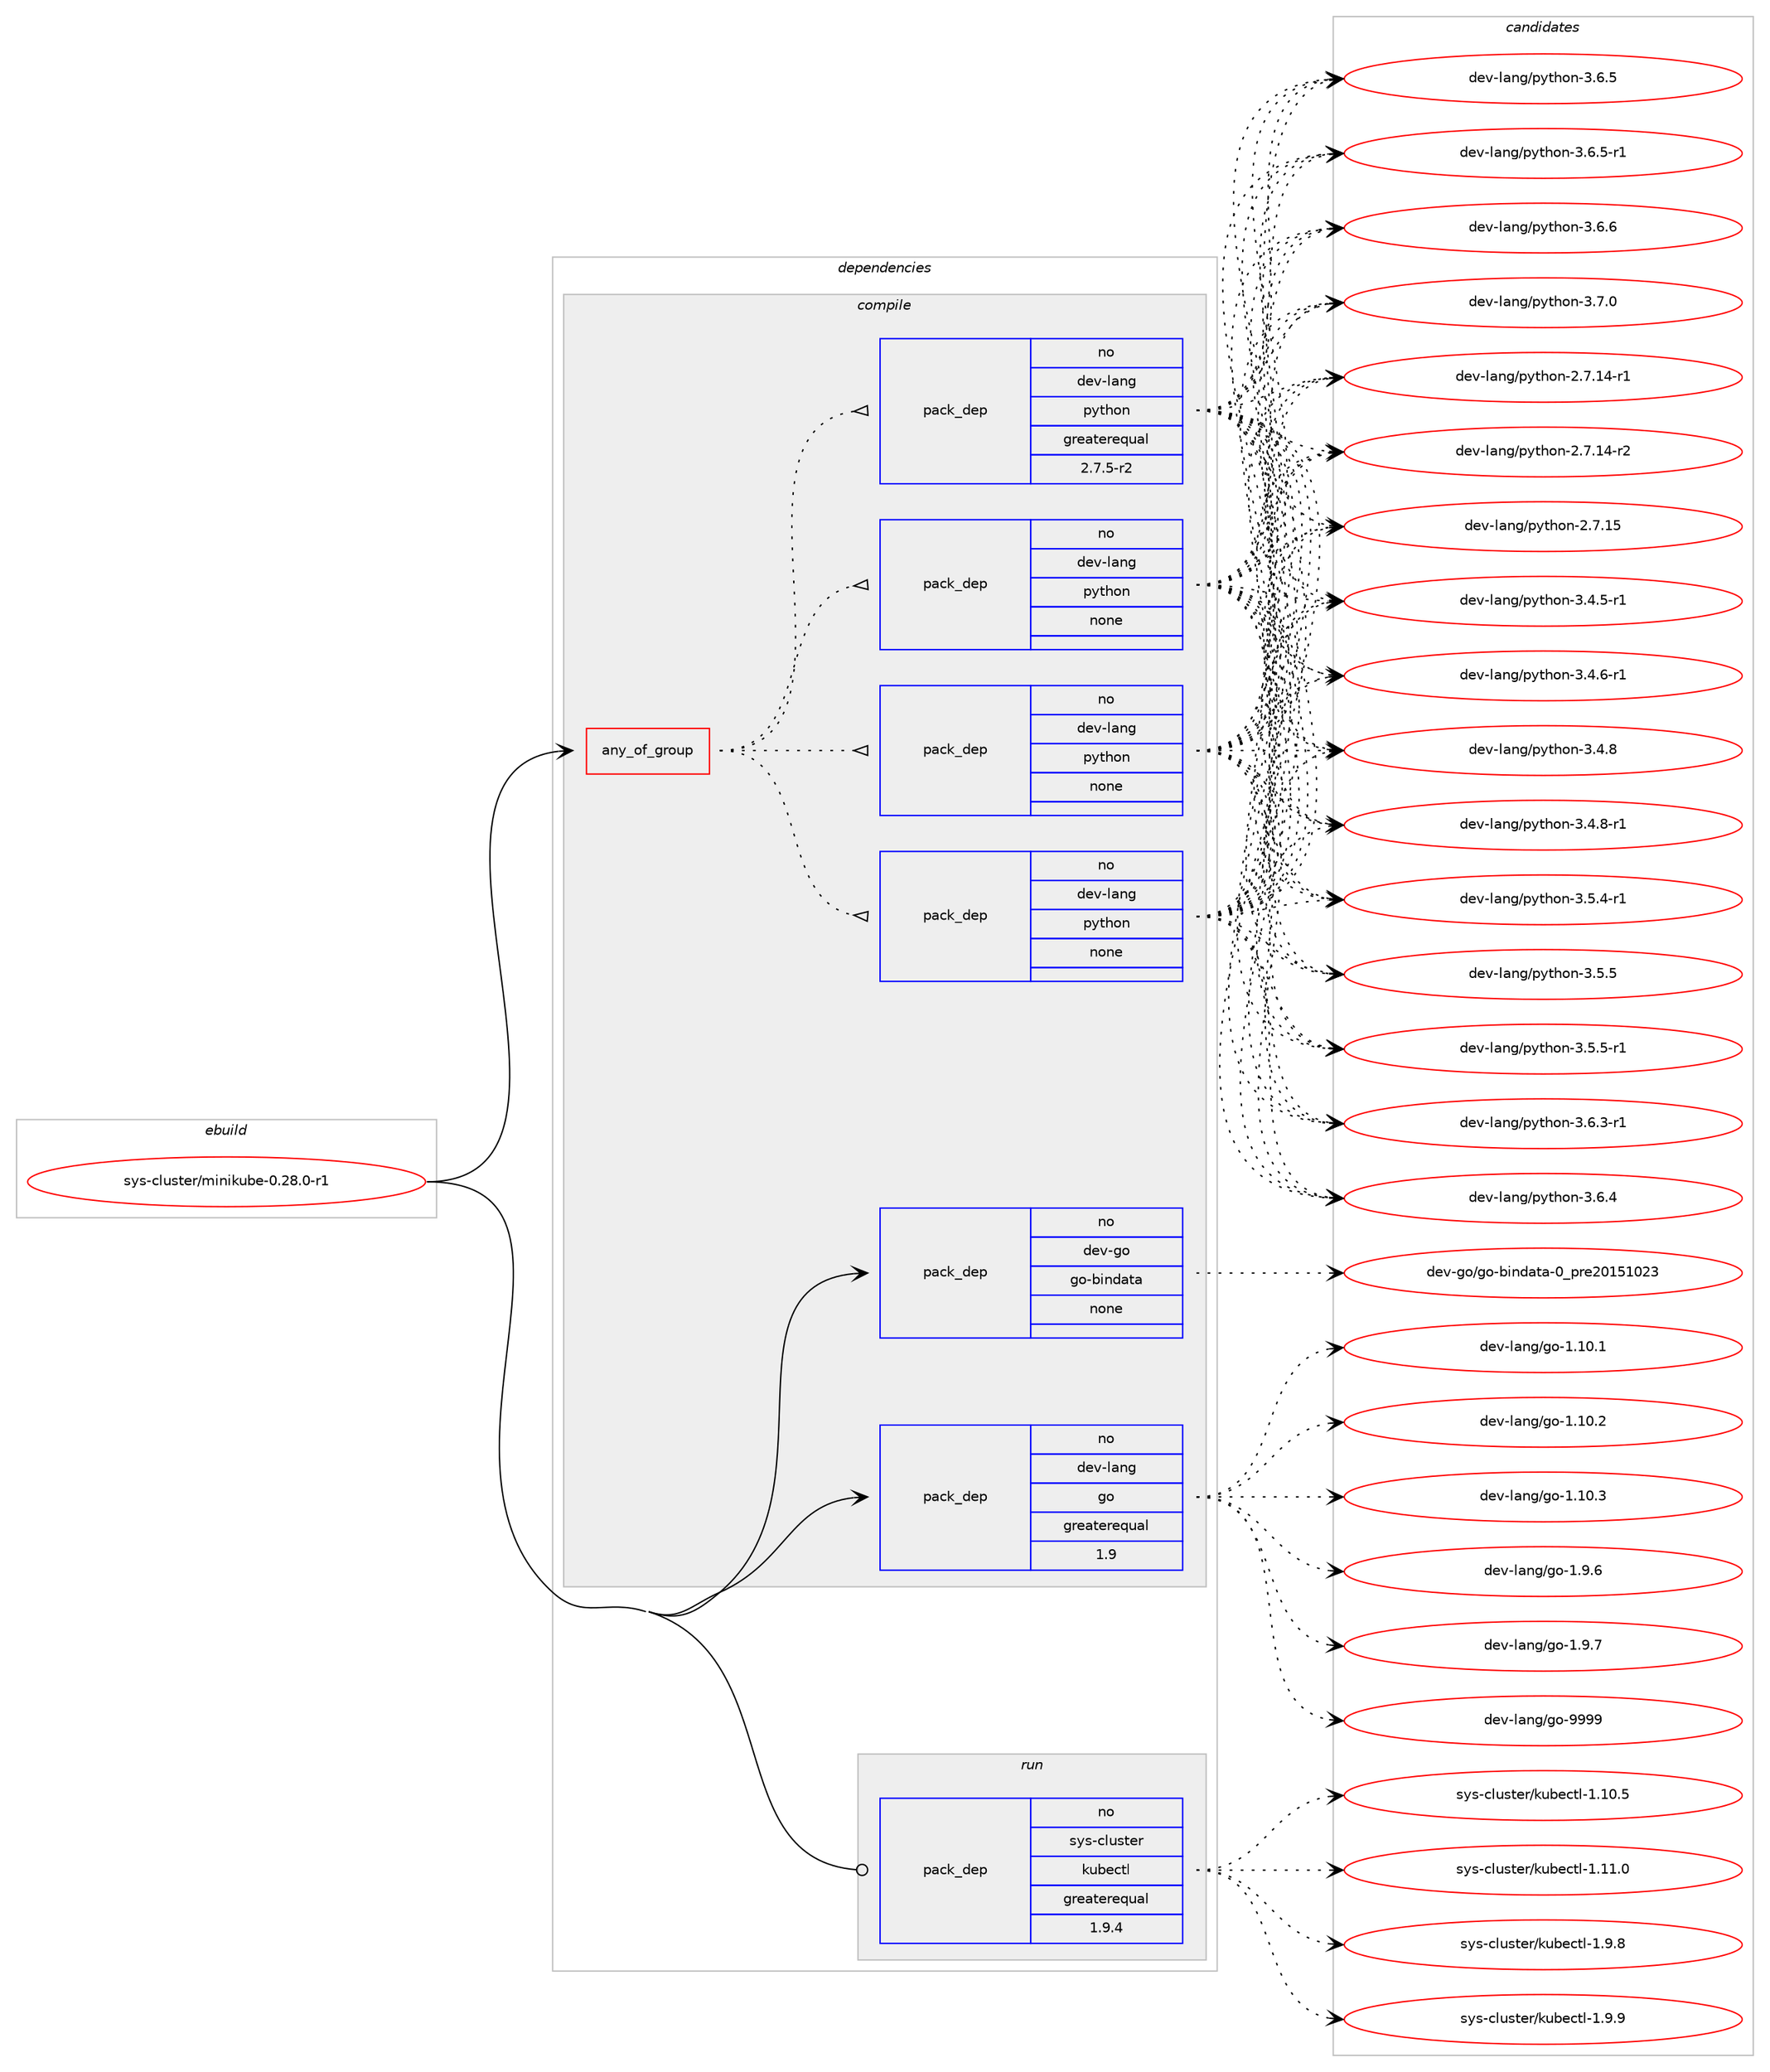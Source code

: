 digraph prolog {

# *************
# Graph options
# *************

newrank=true;
concentrate=true;
compound=true;
graph [rankdir=LR,fontname=Helvetica,fontsize=10,ranksep=1.5];#, ranksep=2.5, nodesep=0.2];
edge  [arrowhead=vee];
node  [fontname=Helvetica,fontsize=10];

# **********
# The ebuild
# **********

subgraph cluster_leftcol {
color=gray;
rank=same;
label=<<i>ebuild</i>>;
id [label="sys-cluster/minikube-0.28.0-r1", color=red, width=4, href="../sys-cluster/minikube-0.28.0-r1.svg"];
}

# ****************
# The dependencies
# ****************

subgraph cluster_midcol {
color=gray;
label=<<i>dependencies</i>>;
subgraph cluster_compile {
fillcolor="#eeeeee";
style=filled;
label=<<i>compile</i>>;
subgraph any73 {
dependency6277 [label=<<TABLE BORDER="0" CELLBORDER="1" CELLSPACING="0" CELLPADDING="4"><TR><TD CELLPADDING="10">any_of_group</TD></TR></TABLE>>, shape=none, color=red];subgraph pack4791 {
dependency6278 [label=<<TABLE BORDER="0" CELLBORDER="1" CELLSPACING="0" CELLPADDING="4" WIDTH="220"><TR><TD ROWSPAN="6" CELLPADDING="30">pack_dep</TD></TR><TR><TD WIDTH="110">no</TD></TR><TR><TD>dev-lang</TD></TR><TR><TD>python</TD></TR><TR><TD>none</TD></TR><TR><TD></TD></TR></TABLE>>, shape=none, color=blue];
}
dependency6277:e -> dependency6278:w [weight=20,style="dotted",arrowhead="oinv"];
subgraph pack4792 {
dependency6279 [label=<<TABLE BORDER="0" CELLBORDER="1" CELLSPACING="0" CELLPADDING="4" WIDTH="220"><TR><TD ROWSPAN="6" CELLPADDING="30">pack_dep</TD></TR><TR><TD WIDTH="110">no</TD></TR><TR><TD>dev-lang</TD></TR><TR><TD>python</TD></TR><TR><TD>none</TD></TR><TR><TD></TD></TR></TABLE>>, shape=none, color=blue];
}
dependency6277:e -> dependency6279:w [weight=20,style="dotted",arrowhead="oinv"];
subgraph pack4793 {
dependency6280 [label=<<TABLE BORDER="0" CELLBORDER="1" CELLSPACING="0" CELLPADDING="4" WIDTH="220"><TR><TD ROWSPAN="6" CELLPADDING="30">pack_dep</TD></TR><TR><TD WIDTH="110">no</TD></TR><TR><TD>dev-lang</TD></TR><TR><TD>python</TD></TR><TR><TD>none</TD></TR><TR><TD></TD></TR></TABLE>>, shape=none, color=blue];
}
dependency6277:e -> dependency6280:w [weight=20,style="dotted",arrowhead="oinv"];
subgraph pack4794 {
dependency6281 [label=<<TABLE BORDER="0" CELLBORDER="1" CELLSPACING="0" CELLPADDING="4" WIDTH="220"><TR><TD ROWSPAN="6" CELLPADDING="30">pack_dep</TD></TR><TR><TD WIDTH="110">no</TD></TR><TR><TD>dev-lang</TD></TR><TR><TD>python</TD></TR><TR><TD>greaterequal</TD></TR><TR><TD>2.7.5-r2</TD></TR></TABLE>>, shape=none, color=blue];
}
dependency6277:e -> dependency6281:w [weight=20,style="dotted",arrowhead="oinv"];
}
id:e -> dependency6277:w [weight=20,style="solid",arrowhead="vee"];
subgraph pack4795 {
dependency6282 [label=<<TABLE BORDER="0" CELLBORDER="1" CELLSPACING="0" CELLPADDING="4" WIDTH="220"><TR><TD ROWSPAN="6" CELLPADDING="30">pack_dep</TD></TR><TR><TD WIDTH="110">no</TD></TR><TR><TD>dev-go</TD></TR><TR><TD>go-bindata</TD></TR><TR><TD>none</TD></TR><TR><TD></TD></TR></TABLE>>, shape=none, color=blue];
}
id:e -> dependency6282:w [weight=20,style="solid",arrowhead="vee"];
subgraph pack4796 {
dependency6283 [label=<<TABLE BORDER="0" CELLBORDER="1" CELLSPACING="0" CELLPADDING="4" WIDTH="220"><TR><TD ROWSPAN="6" CELLPADDING="30">pack_dep</TD></TR><TR><TD WIDTH="110">no</TD></TR><TR><TD>dev-lang</TD></TR><TR><TD>go</TD></TR><TR><TD>greaterequal</TD></TR><TR><TD>1.9</TD></TR></TABLE>>, shape=none, color=blue];
}
id:e -> dependency6283:w [weight=20,style="solid",arrowhead="vee"];
}
subgraph cluster_compileandrun {
fillcolor="#eeeeee";
style=filled;
label=<<i>compile and run</i>>;
}
subgraph cluster_run {
fillcolor="#eeeeee";
style=filled;
label=<<i>run</i>>;
subgraph pack4797 {
dependency6284 [label=<<TABLE BORDER="0" CELLBORDER="1" CELLSPACING="0" CELLPADDING="4" WIDTH="220"><TR><TD ROWSPAN="6" CELLPADDING="30">pack_dep</TD></TR><TR><TD WIDTH="110">no</TD></TR><TR><TD>sys-cluster</TD></TR><TR><TD>kubectl</TD></TR><TR><TD>greaterequal</TD></TR><TR><TD>1.9.4</TD></TR></TABLE>>, shape=none, color=blue];
}
id:e -> dependency6284:w [weight=20,style="solid",arrowhead="odot"];
}
}

# **************
# The candidates
# **************

subgraph cluster_choices {
rank=same;
color=gray;
label=<<i>candidates</i>>;

subgraph choice4791 {
color=black;
nodesep=1;
choice100101118451089711010347112121116104111110455046554649524511449 [label="dev-lang/python-2.7.14-r1", color=red, width=4,href="../dev-lang/python-2.7.14-r1.svg"];
choice100101118451089711010347112121116104111110455046554649524511450 [label="dev-lang/python-2.7.14-r2", color=red, width=4,href="../dev-lang/python-2.7.14-r2.svg"];
choice10010111845108971101034711212111610411111045504655464953 [label="dev-lang/python-2.7.15", color=red, width=4,href="../dev-lang/python-2.7.15.svg"];
choice1001011184510897110103471121211161041111104551465246534511449 [label="dev-lang/python-3.4.5-r1", color=red, width=4,href="../dev-lang/python-3.4.5-r1.svg"];
choice1001011184510897110103471121211161041111104551465246544511449 [label="dev-lang/python-3.4.6-r1", color=red, width=4,href="../dev-lang/python-3.4.6-r1.svg"];
choice100101118451089711010347112121116104111110455146524656 [label="dev-lang/python-3.4.8", color=red, width=4,href="../dev-lang/python-3.4.8.svg"];
choice1001011184510897110103471121211161041111104551465246564511449 [label="dev-lang/python-3.4.8-r1", color=red, width=4,href="../dev-lang/python-3.4.8-r1.svg"];
choice1001011184510897110103471121211161041111104551465346524511449 [label="dev-lang/python-3.5.4-r1", color=red, width=4,href="../dev-lang/python-3.5.4-r1.svg"];
choice100101118451089711010347112121116104111110455146534653 [label="dev-lang/python-3.5.5", color=red, width=4,href="../dev-lang/python-3.5.5.svg"];
choice1001011184510897110103471121211161041111104551465346534511449 [label="dev-lang/python-3.5.5-r1", color=red, width=4,href="../dev-lang/python-3.5.5-r1.svg"];
choice1001011184510897110103471121211161041111104551465446514511449 [label="dev-lang/python-3.6.3-r1", color=red, width=4,href="../dev-lang/python-3.6.3-r1.svg"];
choice100101118451089711010347112121116104111110455146544652 [label="dev-lang/python-3.6.4", color=red, width=4,href="../dev-lang/python-3.6.4.svg"];
choice100101118451089711010347112121116104111110455146544653 [label="dev-lang/python-3.6.5", color=red, width=4,href="../dev-lang/python-3.6.5.svg"];
choice1001011184510897110103471121211161041111104551465446534511449 [label="dev-lang/python-3.6.5-r1", color=red, width=4,href="../dev-lang/python-3.6.5-r1.svg"];
choice100101118451089711010347112121116104111110455146544654 [label="dev-lang/python-3.6.6", color=red, width=4,href="../dev-lang/python-3.6.6.svg"];
choice100101118451089711010347112121116104111110455146554648 [label="dev-lang/python-3.7.0", color=red, width=4,href="../dev-lang/python-3.7.0.svg"];
dependency6278:e -> choice100101118451089711010347112121116104111110455046554649524511449:w [style=dotted,weight="100"];
dependency6278:e -> choice100101118451089711010347112121116104111110455046554649524511450:w [style=dotted,weight="100"];
dependency6278:e -> choice10010111845108971101034711212111610411111045504655464953:w [style=dotted,weight="100"];
dependency6278:e -> choice1001011184510897110103471121211161041111104551465246534511449:w [style=dotted,weight="100"];
dependency6278:e -> choice1001011184510897110103471121211161041111104551465246544511449:w [style=dotted,weight="100"];
dependency6278:e -> choice100101118451089711010347112121116104111110455146524656:w [style=dotted,weight="100"];
dependency6278:e -> choice1001011184510897110103471121211161041111104551465246564511449:w [style=dotted,weight="100"];
dependency6278:e -> choice1001011184510897110103471121211161041111104551465346524511449:w [style=dotted,weight="100"];
dependency6278:e -> choice100101118451089711010347112121116104111110455146534653:w [style=dotted,weight="100"];
dependency6278:e -> choice1001011184510897110103471121211161041111104551465346534511449:w [style=dotted,weight="100"];
dependency6278:e -> choice1001011184510897110103471121211161041111104551465446514511449:w [style=dotted,weight="100"];
dependency6278:e -> choice100101118451089711010347112121116104111110455146544652:w [style=dotted,weight="100"];
dependency6278:e -> choice100101118451089711010347112121116104111110455146544653:w [style=dotted,weight="100"];
dependency6278:e -> choice1001011184510897110103471121211161041111104551465446534511449:w [style=dotted,weight="100"];
dependency6278:e -> choice100101118451089711010347112121116104111110455146544654:w [style=dotted,weight="100"];
dependency6278:e -> choice100101118451089711010347112121116104111110455146554648:w [style=dotted,weight="100"];
}
subgraph choice4792 {
color=black;
nodesep=1;
choice100101118451089711010347112121116104111110455046554649524511449 [label="dev-lang/python-2.7.14-r1", color=red, width=4,href="../dev-lang/python-2.7.14-r1.svg"];
choice100101118451089711010347112121116104111110455046554649524511450 [label="dev-lang/python-2.7.14-r2", color=red, width=4,href="../dev-lang/python-2.7.14-r2.svg"];
choice10010111845108971101034711212111610411111045504655464953 [label="dev-lang/python-2.7.15", color=red, width=4,href="../dev-lang/python-2.7.15.svg"];
choice1001011184510897110103471121211161041111104551465246534511449 [label="dev-lang/python-3.4.5-r1", color=red, width=4,href="../dev-lang/python-3.4.5-r1.svg"];
choice1001011184510897110103471121211161041111104551465246544511449 [label="dev-lang/python-3.4.6-r1", color=red, width=4,href="../dev-lang/python-3.4.6-r1.svg"];
choice100101118451089711010347112121116104111110455146524656 [label="dev-lang/python-3.4.8", color=red, width=4,href="../dev-lang/python-3.4.8.svg"];
choice1001011184510897110103471121211161041111104551465246564511449 [label="dev-lang/python-3.4.8-r1", color=red, width=4,href="../dev-lang/python-3.4.8-r1.svg"];
choice1001011184510897110103471121211161041111104551465346524511449 [label="dev-lang/python-3.5.4-r1", color=red, width=4,href="../dev-lang/python-3.5.4-r1.svg"];
choice100101118451089711010347112121116104111110455146534653 [label="dev-lang/python-3.5.5", color=red, width=4,href="../dev-lang/python-3.5.5.svg"];
choice1001011184510897110103471121211161041111104551465346534511449 [label="dev-lang/python-3.5.5-r1", color=red, width=4,href="../dev-lang/python-3.5.5-r1.svg"];
choice1001011184510897110103471121211161041111104551465446514511449 [label="dev-lang/python-3.6.3-r1", color=red, width=4,href="../dev-lang/python-3.6.3-r1.svg"];
choice100101118451089711010347112121116104111110455146544652 [label="dev-lang/python-3.6.4", color=red, width=4,href="../dev-lang/python-3.6.4.svg"];
choice100101118451089711010347112121116104111110455146544653 [label="dev-lang/python-3.6.5", color=red, width=4,href="../dev-lang/python-3.6.5.svg"];
choice1001011184510897110103471121211161041111104551465446534511449 [label="dev-lang/python-3.6.5-r1", color=red, width=4,href="../dev-lang/python-3.6.5-r1.svg"];
choice100101118451089711010347112121116104111110455146544654 [label="dev-lang/python-3.6.6", color=red, width=4,href="../dev-lang/python-3.6.6.svg"];
choice100101118451089711010347112121116104111110455146554648 [label="dev-lang/python-3.7.0", color=red, width=4,href="../dev-lang/python-3.7.0.svg"];
dependency6279:e -> choice100101118451089711010347112121116104111110455046554649524511449:w [style=dotted,weight="100"];
dependency6279:e -> choice100101118451089711010347112121116104111110455046554649524511450:w [style=dotted,weight="100"];
dependency6279:e -> choice10010111845108971101034711212111610411111045504655464953:w [style=dotted,weight="100"];
dependency6279:e -> choice1001011184510897110103471121211161041111104551465246534511449:w [style=dotted,weight="100"];
dependency6279:e -> choice1001011184510897110103471121211161041111104551465246544511449:w [style=dotted,weight="100"];
dependency6279:e -> choice100101118451089711010347112121116104111110455146524656:w [style=dotted,weight="100"];
dependency6279:e -> choice1001011184510897110103471121211161041111104551465246564511449:w [style=dotted,weight="100"];
dependency6279:e -> choice1001011184510897110103471121211161041111104551465346524511449:w [style=dotted,weight="100"];
dependency6279:e -> choice100101118451089711010347112121116104111110455146534653:w [style=dotted,weight="100"];
dependency6279:e -> choice1001011184510897110103471121211161041111104551465346534511449:w [style=dotted,weight="100"];
dependency6279:e -> choice1001011184510897110103471121211161041111104551465446514511449:w [style=dotted,weight="100"];
dependency6279:e -> choice100101118451089711010347112121116104111110455146544652:w [style=dotted,weight="100"];
dependency6279:e -> choice100101118451089711010347112121116104111110455146544653:w [style=dotted,weight="100"];
dependency6279:e -> choice1001011184510897110103471121211161041111104551465446534511449:w [style=dotted,weight="100"];
dependency6279:e -> choice100101118451089711010347112121116104111110455146544654:w [style=dotted,weight="100"];
dependency6279:e -> choice100101118451089711010347112121116104111110455146554648:w [style=dotted,weight="100"];
}
subgraph choice4793 {
color=black;
nodesep=1;
choice100101118451089711010347112121116104111110455046554649524511449 [label="dev-lang/python-2.7.14-r1", color=red, width=4,href="../dev-lang/python-2.7.14-r1.svg"];
choice100101118451089711010347112121116104111110455046554649524511450 [label="dev-lang/python-2.7.14-r2", color=red, width=4,href="../dev-lang/python-2.7.14-r2.svg"];
choice10010111845108971101034711212111610411111045504655464953 [label="dev-lang/python-2.7.15", color=red, width=4,href="../dev-lang/python-2.7.15.svg"];
choice1001011184510897110103471121211161041111104551465246534511449 [label="dev-lang/python-3.4.5-r1", color=red, width=4,href="../dev-lang/python-3.4.5-r1.svg"];
choice1001011184510897110103471121211161041111104551465246544511449 [label="dev-lang/python-3.4.6-r1", color=red, width=4,href="../dev-lang/python-3.4.6-r1.svg"];
choice100101118451089711010347112121116104111110455146524656 [label="dev-lang/python-3.4.8", color=red, width=4,href="../dev-lang/python-3.4.8.svg"];
choice1001011184510897110103471121211161041111104551465246564511449 [label="dev-lang/python-3.4.8-r1", color=red, width=4,href="../dev-lang/python-3.4.8-r1.svg"];
choice1001011184510897110103471121211161041111104551465346524511449 [label="dev-lang/python-3.5.4-r1", color=red, width=4,href="../dev-lang/python-3.5.4-r1.svg"];
choice100101118451089711010347112121116104111110455146534653 [label="dev-lang/python-3.5.5", color=red, width=4,href="../dev-lang/python-3.5.5.svg"];
choice1001011184510897110103471121211161041111104551465346534511449 [label="dev-lang/python-3.5.5-r1", color=red, width=4,href="../dev-lang/python-3.5.5-r1.svg"];
choice1001011184510897110103471121211161041111104551465446514511449 [label="dev-lang/python-3.6.3-r1", color=red, width=4,href="../dev-lang/python-3.6.3-r1.svg"];
choice100101118451089711010347112121116104111110455146544652 [label="dev-lang/python-3.6.4", color=red, width=4,href="../dev-lang/python-3.6.4.svg"];
choice100101118451089711010347112121116104111110455146544653 [label="dev-lang/python-3.6.5", color=red, width=4,href="../dev-lang/python-3.6.5.svg"];
choice1001011184510897110103471121211161041111104551465446534511449 [label="dev-lang/python-3.6.5-r1", color=red, width=4,href="../dev-lang/python-3.6.5-r1.svg"];
choice100101118451089711010347112121116104111110455146544654 [label="dev-lang/python-3.6.6", color=red, width=4,href="../dev-lang/python-3.6.6.svg"];
choice100101118451089711010347112121116104111110455146554648 [label="dev-lang/python-3.7.0", color=red, width=4,href="../dev-lang/python-3.7.0.svg"];
dependency6280:e -> choice100101118451089711010347112121116104111110455046554649524511449:w [style=dotted,weight="100"];
dependency6280:e -> choice100101118451089711010347112121116104111110455046554649524511450:w [style=dotted,weight="100"];
dependency6280:e -> choice10010111845108971101034711212111610411111045504655464953:w [style=dotted,weight="100"];
dependency6280:e -> choice1001011184510897110103471121211161041111104551465246534511449:w [style=dotted,weight="100"];
dependency6280:e -> choice1001011184510897110103471121211161041111104551465246544511449:w [style=dotted,weight="100"];
dependency6280:e -> choice100101118451089711010347112121116104111110455146524656:w [style=dotted,weight="100"];
dependency6280:e -> choice1001011184510897110103471121211161041111104551465246564511449:w [style=dotted,weight="100"];
dependency6280:e -> choice1001011184510897110103471121211161041111104551465346524511449:w [style=dotted,weight="100"];
dependency6280:e -> choice100101118451089711010347112121116104111110455146534653:w [style=dotted,weight="100"];
dependency6280:e -> choice1001011184510897110103471121211161041111104551465346534511449:w [style=dotted,weight="100"];
dependency6280:e -> choice1001011184510897110103471121211161041111104551465446514511449:w [style=dotted,weight="100"];
dependency6280:e -> choice100101118451089711010347112121116104111110455146544652:w [style=dotted,weight="100"];
dependency6280:e -> choice100101118451089711010347112121116104111110455146544653:w [style=dotted,weight="100"];
dependency6280:e -> choice1001011184510897110103471121211161041111104551465446534511449:w [style=dotted,weight="100"];
dependency6280:e -> choice100101118451089711010347112121116104111110455146544654:w [style=dotted,weight="100"];
dependency6280:e -> choice100101118451089711010347112121116104111110455146554648:w [style=dotted,weight="100"];
}
subgraph choice4794 {
color=black;
nodesep=1;
choice100101118451089711010347112121116104111110455046554649524511449 [label="dev-lang/python-2.7.14-r1", color=red, width=4,href="../dev-lang/python-2.7.14-r1.svg"];
choice100101118451089711010347112121116104111110455046554649524511450 [label="dev-lang/python-2.7.14-r2", color=red, width=4,href="../dev-lang/python-2.7.14-r2.svg"];
choice10010111845108971101034711212111610411111045504655464953 [label="dev-lang/python-2.7.15", color=red, width=4,href="../dev-lang/python-2.7.15.svg"];
choice1001011184510897110103471121211161041111104551465246534511449 [label="dev-lang/python-3.4.5-r1", color=red, width=4,href="../dev-lang/python-3.4.5-r1.svg"];
choice1001011184510897110103471121211161041111104551465246544511449 [label="dev-lang/python-3.4.6-r1", color=red, width=4,href="../dev-lang/python-3.4.6-r1.svg"];
choice100101118451089711010347112121116104111110455146524656 [label="dev-lang/python-3.4.8", color=red, width=4,href="../dev-lang/python-3.4.8.svg"];
choice1001011184510897110103471121211161041111104551465246564511449 [label="dev-lang/python-3.4.8-r1", color=red, width=4,href="../dev-lang/python-3.4.8-r1.svg"];
choice1001011184510897110103471121211161041111104551465346524511449 [label="dev-lang/python-3.5.4-r1", color=red, width=4,href="../dev-lang/python-3.5.4-r1.svg"];
choice100101118451089711010347112121116104111110455146534653 [label="dev-lang/python-3.5.5", color=red, width=4,href="../dev-lang/python-3.5.5.svg"];
choice1001011184510897110103471121211161041111104551465346534511449 [label="dev-lang/python-3.5.5-r1", color=red, width=4,href="../dev-lang/python-3.5.5-r1.svg"];
choice1001011184510897110103471121211161041111104551465446514511449 [label="dev-lang/python-3.6.3-r1", color=red, width=4,href="../dev-lang/python-3.6.3-r1.svg"];
choice100101118451089711010347112121116104111110455146544652 [label="dev-lang/python-3.6.4", color=red, width=4,href="../dev-lang/python-3.6.4.svg"];
choice100101118451089711010347112121116104111110455146544653 [label="dev-lang/python-3.6.5", color=red, width=4,href="../dev-lang/python-3.6.5.svg"];
choice1001011184510897110103471121211161041111104551465446534511449 [label="dev-lang/python-3.6.5-r1", color=red, width=4,href="../dev-lang/python-3.6.5-r1.svg"];
choice100101118451089711010347112121116104111110455146544654 [label="dev-lang/python-3.6.6", color=red, width=4,href="../dev-lang/python-3.6.6.svg"];
choice100101118451089711010347112121116104111110455146554648 [label="dev-lang/python-3.7.0", color=red, width=4,href="../dev-lang/python-3.7.0.svg"];
dependency6281:e -> choice100101118451089711010347112121116104111110455046554649524511449:w [style=dotted,weight="100"];
dependency6281:e -> choice100101118451089711010347112121116104111110455046554649524511450:w [style=dotted,weight="100"];
dependency6281:e -> choice10010111845108971101034711212111610411111045504655464953:w [style=dotted,weight="100"];
dependency6281:e -> choice1001011184510897110103471121211161041111104551465246534511449:w [style=dotted,weight="100"];
dependency6281:e -> choice1001011184510897110103471121211161041111104551465246544511449:w [style=dotted,weight="100"];
dependency6281:e -> choice100101118451089711010347112121116104111110455146524656:w [style=dotted,weight="100"];
dependency6281:e -> choice1001011184510897110103471121211161041111104551465246564511449:w [style=dotted,weight="100"];
dependency6281:e -> choice1001011184510897110103471121211161041111104551465346524511449:w [style=dotted,weight="100"];
dependency6281:e -> choice100101118451089711010347112121116104111110455146534653:w [style=dotted,weight="100"];
dependency6281:e -> choice1001011184510897110103471121211161041111104551465346534511449:w [style=dotted,weight="100"];
dependency6281:e -> choice1001011184510897110103471121211161041111104551465446514511449:w [style=dotted,weight="100"];
dependency6281:e -> choice100101118451089711010347112121116104111110455146544652:w [style=dotted,weight="100"];
dependency6281:e -> choice100101118451089711010347112121116104111110455146544653:w [style=dotted,weight="100"];
dependency6281:e -> choice1001011184510897110103471121211161041111104551465446534511449:w [style=dotted,weight="100"];
dependency6281:e -> choice100101118451089711010347112121116104111110455146544654:w [style=dotted,weight="100"];
dependency6281:e -> choice100101118451089711010347112121116104111110455146554648:w [style=dotted,weight="100"];
}
subgraph choice4795 {
color=black;
nodesep=1;
choice1001011184510311147103111459810511010097116974548951121141015048495349485051 [label="dev-go/go-bindata-0_pre20151023", color=red, width=4,href="../dev-go/go-bindata-0_pre20151023.svg"];
dependency6282:e -> choice1001011184510311147103111459810511010097116974548951121141015048495349485051:w [style=dotted,weight="100"];
}
subgraph choice4796 {
color=black;
nodesep=1;
choice10010111845108971101034710311145494649484649 [label="dev-lang/go-1.10.1", color=red, width=4,href="../dev-lang/go-1.10.1.svg"];
choice10010111845108971101034710311145494649484650 [label="dev-lang/go-1.10.2", color=red, width=4,href="../dev-lang/go-1.10.2.svg"];
choice10010111845108971101034710311145494649484651 [label="dev-lang/go-1.10.3", color=red, width=4,href="../dev-lang/go-1.10.3.svg"];
choice100101118451089711010347103111454946574654 [label="dev-lang/go-1.9.6", color=red, width=4,href="../dev-lang/go-1.9.6.svg"];
choice100101118451089711010347103111454946574655 [label="dev-lang/go-1.9.7", color=red, width=4,href="../dev-lang/go-1.9.7.svg"];
choice1001011184510897110103471031114557575757 [label="dev-lang/go-9999", color=red, width=4,href="../dev-lang/go-9999.svg"];
dependency6283:e -> choice10010111845108971101034710311145494649484649:w [style=dotted,weight="100"];
dependency6283:e -> choice10010111845108971101034710311145494649484650:w [style=dotted,weight="100"];
dependency6283:e -> choice10010111845108971101034710311145494649484651:w [style=dotted,weight="100"];
dependency6283:e -> choice100101118451089711010347103111454946574654:w [style=dotted,weight="100"];
dependency6283:e -> choice100101118451089711010347103111454946574655:w [style=dotted,weight="100"];
dependency6283:e -> choice1001011184510897110103471031114557575757:w [style=dotted,weight="100"];
}
subgraph choice4797 {
color=black;
nodesep=1;
choice115121115459910811711511610111447107117981019911610845494649484653 [label="sys-cluster/kubectl-1.10.5", color=red, width=4,href="../sys-cluster/kubectl-1.10.5.svg"];
choice115121115459910811711511610111447107117981019911610845494649494648 [label="sys-cluster/kubectl-1.11.0", color=red, width=4,href="../sys-cluster/kubectl-1.11.0.svg"];
choice1151211154599108117115116101114471071179810199116108454946574656 [label="sys-cluster/kubectl-1.9.8", color=red, width=4,href="../sys-cluster/kubectl-1.9.8.svg"];
choice1151211154599108117115116101114471071179810199116108454946574657 [label="sys-cluster/kubectl-1.9.9", color=red, width=4,href="../sys-cluster/kubectl-1.9.9.svg"];
dependency6284:e -> choice115121115459910811711511610111447107117981019911610845494649484653:w [style=dotted,weight="100"];
dependency6284:e -> choice115121115459910811711511610111447107117981019911610845494649494648:w [style=dotted,weight="100"];
dependency6284:e -> choice1151211154599108117115116101114471071179810199116108454946574656:w [style=dotted,weight="100"];
dependency6284:e -> choice1151211154599108117115116101114471071179810199116108454946574657:w [style=dotted,weight="100"];
}
}

}
